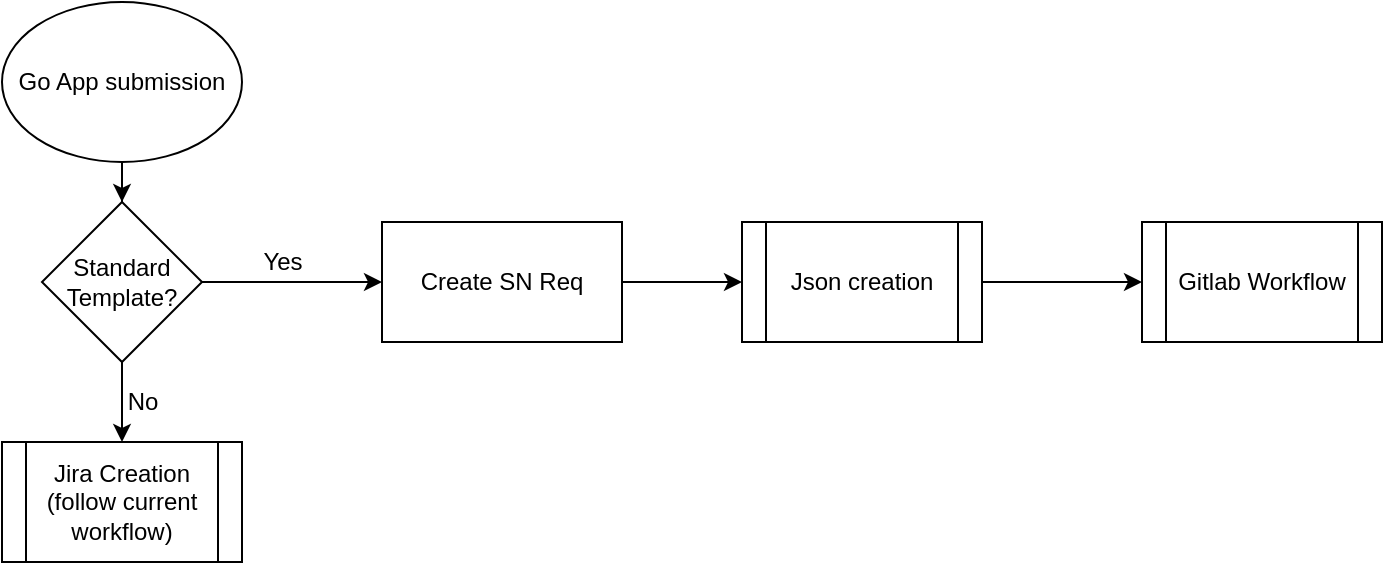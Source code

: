 <mxfile version="15.6.6" type="github" pages="4">
  <diagram id="WGLj5hRC0gGVtmgglTK7" name="Submission form">
    <mxGraphModel dx="1426" dy="659" grid="1" gridSize="10" guides="1" tooltips="1" connect="1" arrows="1" fold="1" page="1" pageScale="1" pageWidth="850" pageHeight="1100" math="0" shadow="0">
      <root>
        <mxCell id="0" />
        <mxCell id="1" parent="0" />
        <mxCell id="caUAtFQR4EZU2madjnSx-15" value="" style="edgeStyle=orthogonalEdgeStyle;rounded=0;orthogonalLoop=1;jettySize=auto;html=1;" parent="1" source="caUAtFQR4EZU2madjnSx-1" target="caUAtFQR4EZU2madjnSx-5" edge="1">
          <mxGeometry relative="1" as="geometry" />
        </mxCell>
        <mxCell id="caUAtFQR4EZU2madjnSx-1" value="Go App submission" style="ellipse;whiteSpace=wrap;html=1;" parent="1" vertex="1">
          <mxGeometry x="120" y="60" width="120" height="80" as="geometry" />
        </mxCell>
        <mxCell id="caUAtFQR4EZU2madjnSx-2" value="Jira Creation&lt;br&gt;(follow current workflow)" style="shape=process;whiteSpace=wrap;html=1;backgroundOutline=1;" parent="1" vertex="1">
          <mxGeometry x="120" y="280" width="120" height="60" as="geometry" />
        </mxCell>
        <mxCell id="caUAtFQR4EZU2madjnSx-14" value="" style="edgeStyle=orthogonalEdgeStyle;rounded=0;orthogonalLoop=1;jettySize=auto;html=1;" parent="1" source="caUAtFQR4EZU2madjnSx-3" target="caUAtFQR4EZU2madjnSx-13" edge="1">
          <mxGeometry relative="1" as="geometry" />
        </mxCell>
        <mxCell id="caUAtFQR4EZU2madjnSx-3" value="Json creation" style="shape=process;whiteSpace=wrap;html=1;backgroundOutline=1;" parent="1" vertex="1">
          <mxGeometry x="490" y="170" width="120" height="60" as="geometry" />
        </mxCell>
        <mxCell id="caUAtFQR4EZU2madjnSx-7" value="" style="edgeStyle=orthogonalEdgeStyle;rounded=0;orthogonalLoop=1;jettySize=auto;html=1;" parent="1" source="caUAtFQR4EZU2madjnSx-5" target="caUAtFQR4EZU2madjnSx-2" edge="1">
          <mxGeometry relative="1" as="geometry" />
        </mxCell>
        <mxCell id="caUAtFQR4EZU2madjnSx-11" value="" style="edgeStyle=orthogonalEdgeStyle;rounded=0;orthogonalLoop=1;jettySize=auto;html=1;" parent="1" source="caUAtFQR4EZU2madjnSx-5" target="caUAtFQR4EZU2madjnSx-9" edge="1">
          <mxGeometry relative="1" as="geometry" />
        </mxCell>
        <mxCell id="caUAtFQR4EZU2madjnSx-5" value="Standard Template?" style="rhombus;whiteSpace=wrap;html=1;" parent="1" vertex="1">
          <mxGeometry x="140" y="160" width="80" height="80" as="geometry" />
        </mxCell>
        <mxCell id="caUAtFQR4EZU2madjnSx-12" value="" style="edgeStyle=orthogonalEdgeStyle;rounded=0;orthogonalLoop=1;jettySize=auto;html=1;" parent="1" source="caUAtFQR4EZU2madjnSx-9" target="caUAtFQR4EZU2madjnSx-3" edge="1">
          <mxGeometry relative="1" as="geometry" />
        </mxCell>
        <mxCell id="caUAtFQR4EZU2madjnSx-9" value="Create SN Req" style="rounded=0;whiteSpace=wrap;html=1;" parent="1" vertex="1">
          <mxGeometry x="310" y="170" width="120" height="60" as="geometry" />
        </mxCell>
        <mxCell id="caUAtFQR4EZU2madjnSx-13" value="Gitlab Workflow" style="shape=process;whiteSpace=wrap;html=1;backgroundOutline=1;" parent="1" vertex="1">
          <mxGeometry x="690" y="170" width="120" height="60" as="geometry" />
        </mxCell>
        <mxCell id="0aMbx-ErIeKymPqQQrBj-1" value="Yes" style="text;html=1;align=center;verticalAlign=middle;resizable=0;points=[];autosize=1;strokeColor=none;fillColor=none;" vertex="1" parent="1">
          <mxGeometry x="240" y="180" width="40" height="20" as="geometry" />
        </mxCell>
        <mxCell id="0aMbx-ErIeKymPqQQrBj-2" value="No" style="text;html=1;align=center;verticalAlign=middle;resizable=0;points=[];autosize=1;strokeColor=none;fillColor=none;" vertex="1" parent="1">
          <mxGeometry x="175" y="250" width="30" height="20" as="geometry" />
        </mxCell>
      </root>
    </mxGraphModel>
  </diagram>
  <diagram id="5-2gyrLXOSFlZcdKZ91q" name="Json Creation">
    <mxGraphModel dx="1426" dy="771" grid="1" gridSize="10" guides="1" tooltips="1" connect="1" arrows="1" fold="1" page="1" pageScale="1" pageWidth="850" pageHeight="1100" math="0" shadow="0">
      <root>
        <mxCell id="z48Ql13XJHcgQffvw3fb-0" />
        <mxCell id="z48Ql13XJHcgQffvw3fb-1" parent="z48Ql13XJHcgQffvw3fb-0" />
        <mxCell id="z48Ql13XJHcgQffvw3fb-7" value="" style="edgeStyle=orthogonalEdgeStyle;rounded=0;orthogonalLoop=1;jettySize=auto;html=1;" parent="z48Ql13XJHcgQffvw3fb-1" source="z48Ql13XJHcgQffvw3fb-2" target="z48Ql13XJHcgQffvw3fb-4" edge="1">
          <mxGeometry relative="1" as="geometry" />
        </mxCell>
        <mxCell id="z48Ql13XJHcgQffvw3fb-2" value="receive json from customer" style="ellipse;whiteSpace=wrap;html=1;" parent="z48Ql13XJHcgQffvw3fb-1" vertex="1">
          <mxGeometry x="160" y="70" width="120" height="80" as="geometry" />
        </mxCell>
        <mxCell id="QZoSrLbhOhl7ra6U77Vf-3" value="" style="edgeStyle=orthogonalEdgeStyle;rounded=0;orthogonalLoop=1;jettySize=auto;html=1;fontColor=default;" edge="1" parent="z48Ql13XJHcgQffvw3fb-1" source="z48Ql13XJHcgQffvw3fb-4" target="QZoSrLbhOhl7ra6U77Vf-0">
          <mxGeometry relative="1" as="geometry" />
        </mxCell>
        <mxCell id="z48Ql13XJHcgQffvw3fb-4" value="Set name&lt;br&gt;combine organization and name&lt;br&gt;(ClaimsRTR - COB)" style="rounded=0;whiteSpace=wrap;html=1;fillColor=default;strokeColor=default;fontColor=default;" parent="z48Ql13XJHcgQffvw3fb-1" vertex="1">
          <mxGeometry x="160" y="180" width="120" height="60" as="geometry" />
        </mxCell>
        <mxCell id="d0-PFGvI16iyVl5Z31nW-9" value="" style="edgeStyle=orthogonalEdgeStyle;rounded=0;orthogonalLoop=1;jettySize=auto;html=1;" parent="z48Ql13XJHcgQffvw3fb-1" source="z48Ql13XJHcgQffvw3fb-5" target="d0-PFGvI16iyVl5Z31nW-7" edge="1">
          <mxGeometry relative="1" as="geometry" />
        </mxCell>
        <mxCell id="z48Ql13XJHcgQffvw3fb-5" value="define backend&lt;br&gt;location of swagger&lt;br&gt;" style="rounded=0;whiteSpace=wrap;html=1;fillColor=default;strokeColor=default;fontColor=default;" parent="z48Ql13XJHcgQffvw3fb-1" vertex="1">
          <mxGeometry x="160" y="390" width="120" height="60" as="geometry" />
        </mxCell>
        <mxCell id="d0-PFGvI16iyVl5Z31nW-4" value="" style="edgeStyle=orthogonalEdgeStyle;rounded=0;orthogonalLoop=1;jettySize=auto;html=1;" parent="z48Ql13XJHcgQffvw3fb-1" source="d0-PFGvI16iyVl5Z31nW-0" target="d0-PFGvI16iyVl5Z31nW-2" edge="1">
          <mxGeometry relative="1" as="geometry" />
        </mxCell>
        <mxCell id="d0-PFGvI16iyVl5Z31nW-0" value="Run Go app to bring in certs" style="rounded=0;whiteSpace=wrap;html=1;fillColor=default;strokeColor=default;fontColor=default;" parent="z48Ql13XJHcgQffvw3fb-1" vertex="1">
          <mxGeometry x="160" y="670" width="120" height="60" as="geometry" />
        </mxCell>
        <mxCell id="d0-PFGvI16iyVl5Z31nW-5" value="" style="edgeStyle=orthogonalEdgeStyle;rounded=0;orthogonalLoop=1;jettySize=auto;html=1;" parent="z48Ql13XJHcgQffvw3fb-1" source="d0-PFGvI16iyVl5Z31nW-2" target="d0-PFGvI16iyVl5Z31nW-3" edge="1">
          <mxGeometry relative="1" as="geometry" />
        </mxCell>
        <mxCell id="d0-PFGvI16iyVl5Z31nW-2" value="Generate api.config&lt;br&gt;generate env-config&lt;br&gt;" style="rounded=0;whiteSpace=wrap;html=1;" parent="z48Ql13XJHcgQffvw3fb-1" vertex="1">
          <mxGeometry x="160" y="770" width="120" height="60" as="geometry" />
        </mxCell>
        <mxCell id="d0-PFGvI16iyVl5Z31nW-3" value="commit to Axway_policies&amp;nbsp;&lt;br&gt;branched dev" style="rounded=0;whiteSpace=wrap;html=1;fillColor=default;strokeColor=default;fontColor=default;" parent="z48Ql13XJHcgQffvw3fb-1" vertex="1">
          <mxGeometry x="160" y="880" width="120" height="60" as="geometry" />
        </mxCell>
        <mxCell id="d0-PFGvI16iyVl5Z31nW-10" value="" style="edgeStyle=orthogonalEdgeStyle;rounded=0;orthogonalLoop=1;jettySize=auto;html=1;" parent="z48Ql13XJHcgQffvw3fb-1" source="d0-PFGvI16iyVl5Z31nW-7" edge="1">
          <mxGeometry relative="1" as="geometry">
            <mxPoint x="220" y="470" as="targetPoint" />
          </mxGeometry>
        </mxCell>
        <mxCell id="QZoSrLbhOhl7ra6U77Vf-7" value="" style="edgeStyle=orthogonalEdgeStyle;rounded=0;orthogonalLoop=1;jettySize=auto;html=1;labelBackgroundColor=default;fontColor=default;strokeColor=default;" edge="1" parent="z48Ql13XJHcgQffvw3fb-1" source="d0-PFGvI16iyVl5Z31nW-7" target="QZoSrLbhOhl7ra6U77Vf-6">
          <mxGeometry relative="1" as="geometry" />
        </mxCell>
        <mxCell id="d0-PFGvI16iyVl5Z31nW-7" value="Frontend Auth Type" style="shape=process;whiteSpace=wrap;html=1;backgroundOutline=1;fillColor=default;strokeColor=default;fontColor=default;" parent="z48Ql13XJHcgQffvw3fb-1" vertex="1">
          <mxGeometry x="160" y="470" width="120" height="60" as="geometry" />
        </mxCell>
        <mxCell id="QZoSrLbhOhl7ra6U77Vf-4" value="" style="edgeStyle=orthogonalEdgeStyle;rounded=0;orthogonalLoop=1;jettySize=auto;html=1;fontColor=default;strokeColor=default;labelBackgroundColor=default;" edge="1" parent="z48Ql13XJHcgQffvw3fb-1" source="QZoSrLbhOhl7ra6U77Vf-0">
          <mxGeometry relative="1" as="geometry">
            <mxPoint x="220" y="390" as="targetPoint" />
          </mxGeometry>
        </mxCell>
        <mxCell id="QZoSrLbhOhl7ra6U77Vf-0" value="&lt;br&gt;Set Path&lt;br&gt;Combine businessFunction with path&lt;br&gt;(/finance/payer)" style="rounded=0;whiteSpace=wrap;html=1;fillColor=default;strokeColor=default;fontColor=default;" vertex="1" parent="z48Ql13XJHcgQffvw3fb-1">
          <mxGeometry x="160" y="270" width="120" height="90" as="geometry" />
        </mxCell>
        <mxCell id="QZoSrLbhOhl7ra6U77Vf-8" value="" style="edgeStyle=orthogonalEdgeStyle;rounded=0;orthogonalLoop=1;jettySize=auto;html=1;labelBackgroundColor=default;fontColor=default;strokeColor=default;" edge="1" parent="z48Ql13XJHcgQffvw3fb-1" source="QZoSrLbhOhl7ra6U77Vf-6" target="d0-PFGvI16iyVl5Z31nW-0">
          <mxGeometry relative="1" as="geometry" />
        </mxCell>
        <mxCell id="QZoSrLbhOhl7ra6U77Vf-6" value="Backend Auth Type" style="shape=process;whiteSpace=wrap;html=1;backgroundOutline=1;fillColor=default;strokeColor=default;fontColor=default;" vertex="1" parent="z48Ql13XJHcgQffvw3fb-1">
          <mxGeometry x="160" y="560" width="120" height="60" as="geometry" />
        </mxCell>
      </root>
    </mxGraphModel>
  </diagram>
  <diagram id="F4PvvsFjJdL9Af1XonnX" name="FrontEnd">
    <mxGraphModel dx="1426" dy="771" grid="1" gridSize="10" guides="1" tooltips="1" connect="1" arrows="1" fold="1" page="1" pageScale="1" pageWidth="850" pageHeight="1100" math="0" shadow="0">
      <root>
        <mxCell id="qonLXtH_MrRxA1PzFgFv-0" />
        <mxCell id="qonLXtH_MrRxA1PzFgFv-1" parent="qonLXtH_MrRxA1PzFgFv-0" />
      </root>
    </mxGraphModel>
  </diagram>
  <diagram id="_fUJPPS3_tzBBmxN0FO3" name="Page-4">
    <mxGraphModel dx="1426" dy="771" grid="1" gridSize="10" guides="1" tooltips="1" connect="1" arrows="1" fold="1" page="1" pageScale="1" pageWidth="850" pageHeight="1100" math="0" shadow="0">
      <root>
        <mxCell id="XXfJBXbzTlWJMyFBMaex-0" />
        <mxCell id="XXfJBXbzTlWJMyFBMaex-1" parent="XXfJBXbzTlWJMyFBMaex-0" />
      </root>
    </mxGraphModel>
  </diagram>
</mxfile>
